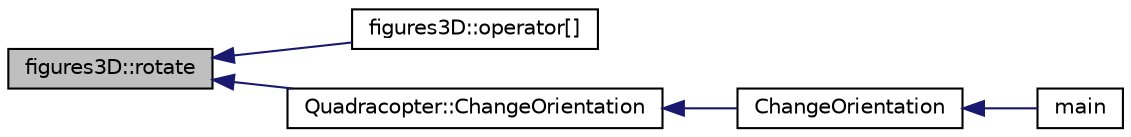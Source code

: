 digraph "figures3D::rotate"
{
  edge [fontname="Helvetica",fontsize="10",labelfontname="Helvetica",labelfontsize="10"];
  node [fontname="Helvetica",fontsize="10",shape=record];
  rankdir="LR";
  Node1 [label="figures3D::rotate",height=0.2,width=0.4,color="black", fillcolor="grey75", style="filled", fontcolor="black"];
  Node1 -> Node2 [dir="back",color="midnightblue",fontsize="10",style="solid",fontname="Helvetica"];
  Node2 [label="figures3D::operator[]",height=0.2,width=0.4,color="black", fillcolor="white", style="filled",URL="$classfigures3_d.html#adee2c4a6f78ee8deb5b57194ef3025d8",tooltip="Odowolanie do wierzcholka bez mozliwosci zmiany wartosci. "];
  Node1 -> Node3 [dir="back",color="midnightblue",fontsize="10",style="solid",fontname="Helvetica"];
  Node3 [label="Quadracopter::ChangeOrientation",height=0.2,width=0.4,color="black", fillcolor="white", style="filled",URL="$class_quadracopter.html#ac9bed2c9c204a7f260fec4f1f71e3402",tooltip="Zmiana kazdego wierzcholka o zadany kat obrotu. "];
  Node3 -> Node4 [dir="back",color="midnightblue",fontsize="10",style="solid",fontname="Helvetica"];
  Node4 [label="ChangeOrientation",height=0.2,width=0.4,color="black", fillcolor="white", style="filled",URL="$main_8cpp.html#a7e5e2f0e69a43327909bc6bb2e4fd485",tooltip="Zmiana orientacji figury. "];
  Node4 -> Node5 [dir="back",color="midnightblue",fontsize="10",style="solid",fontname="Helvetica"];
  Node5 [label="main",height=0.2,width=0.4,color="black", fillcolor="white", style="filled",URL="$main_8cpp.html#ae66f6b31b5ad750f1fe042a706a4e3d4"];
}
